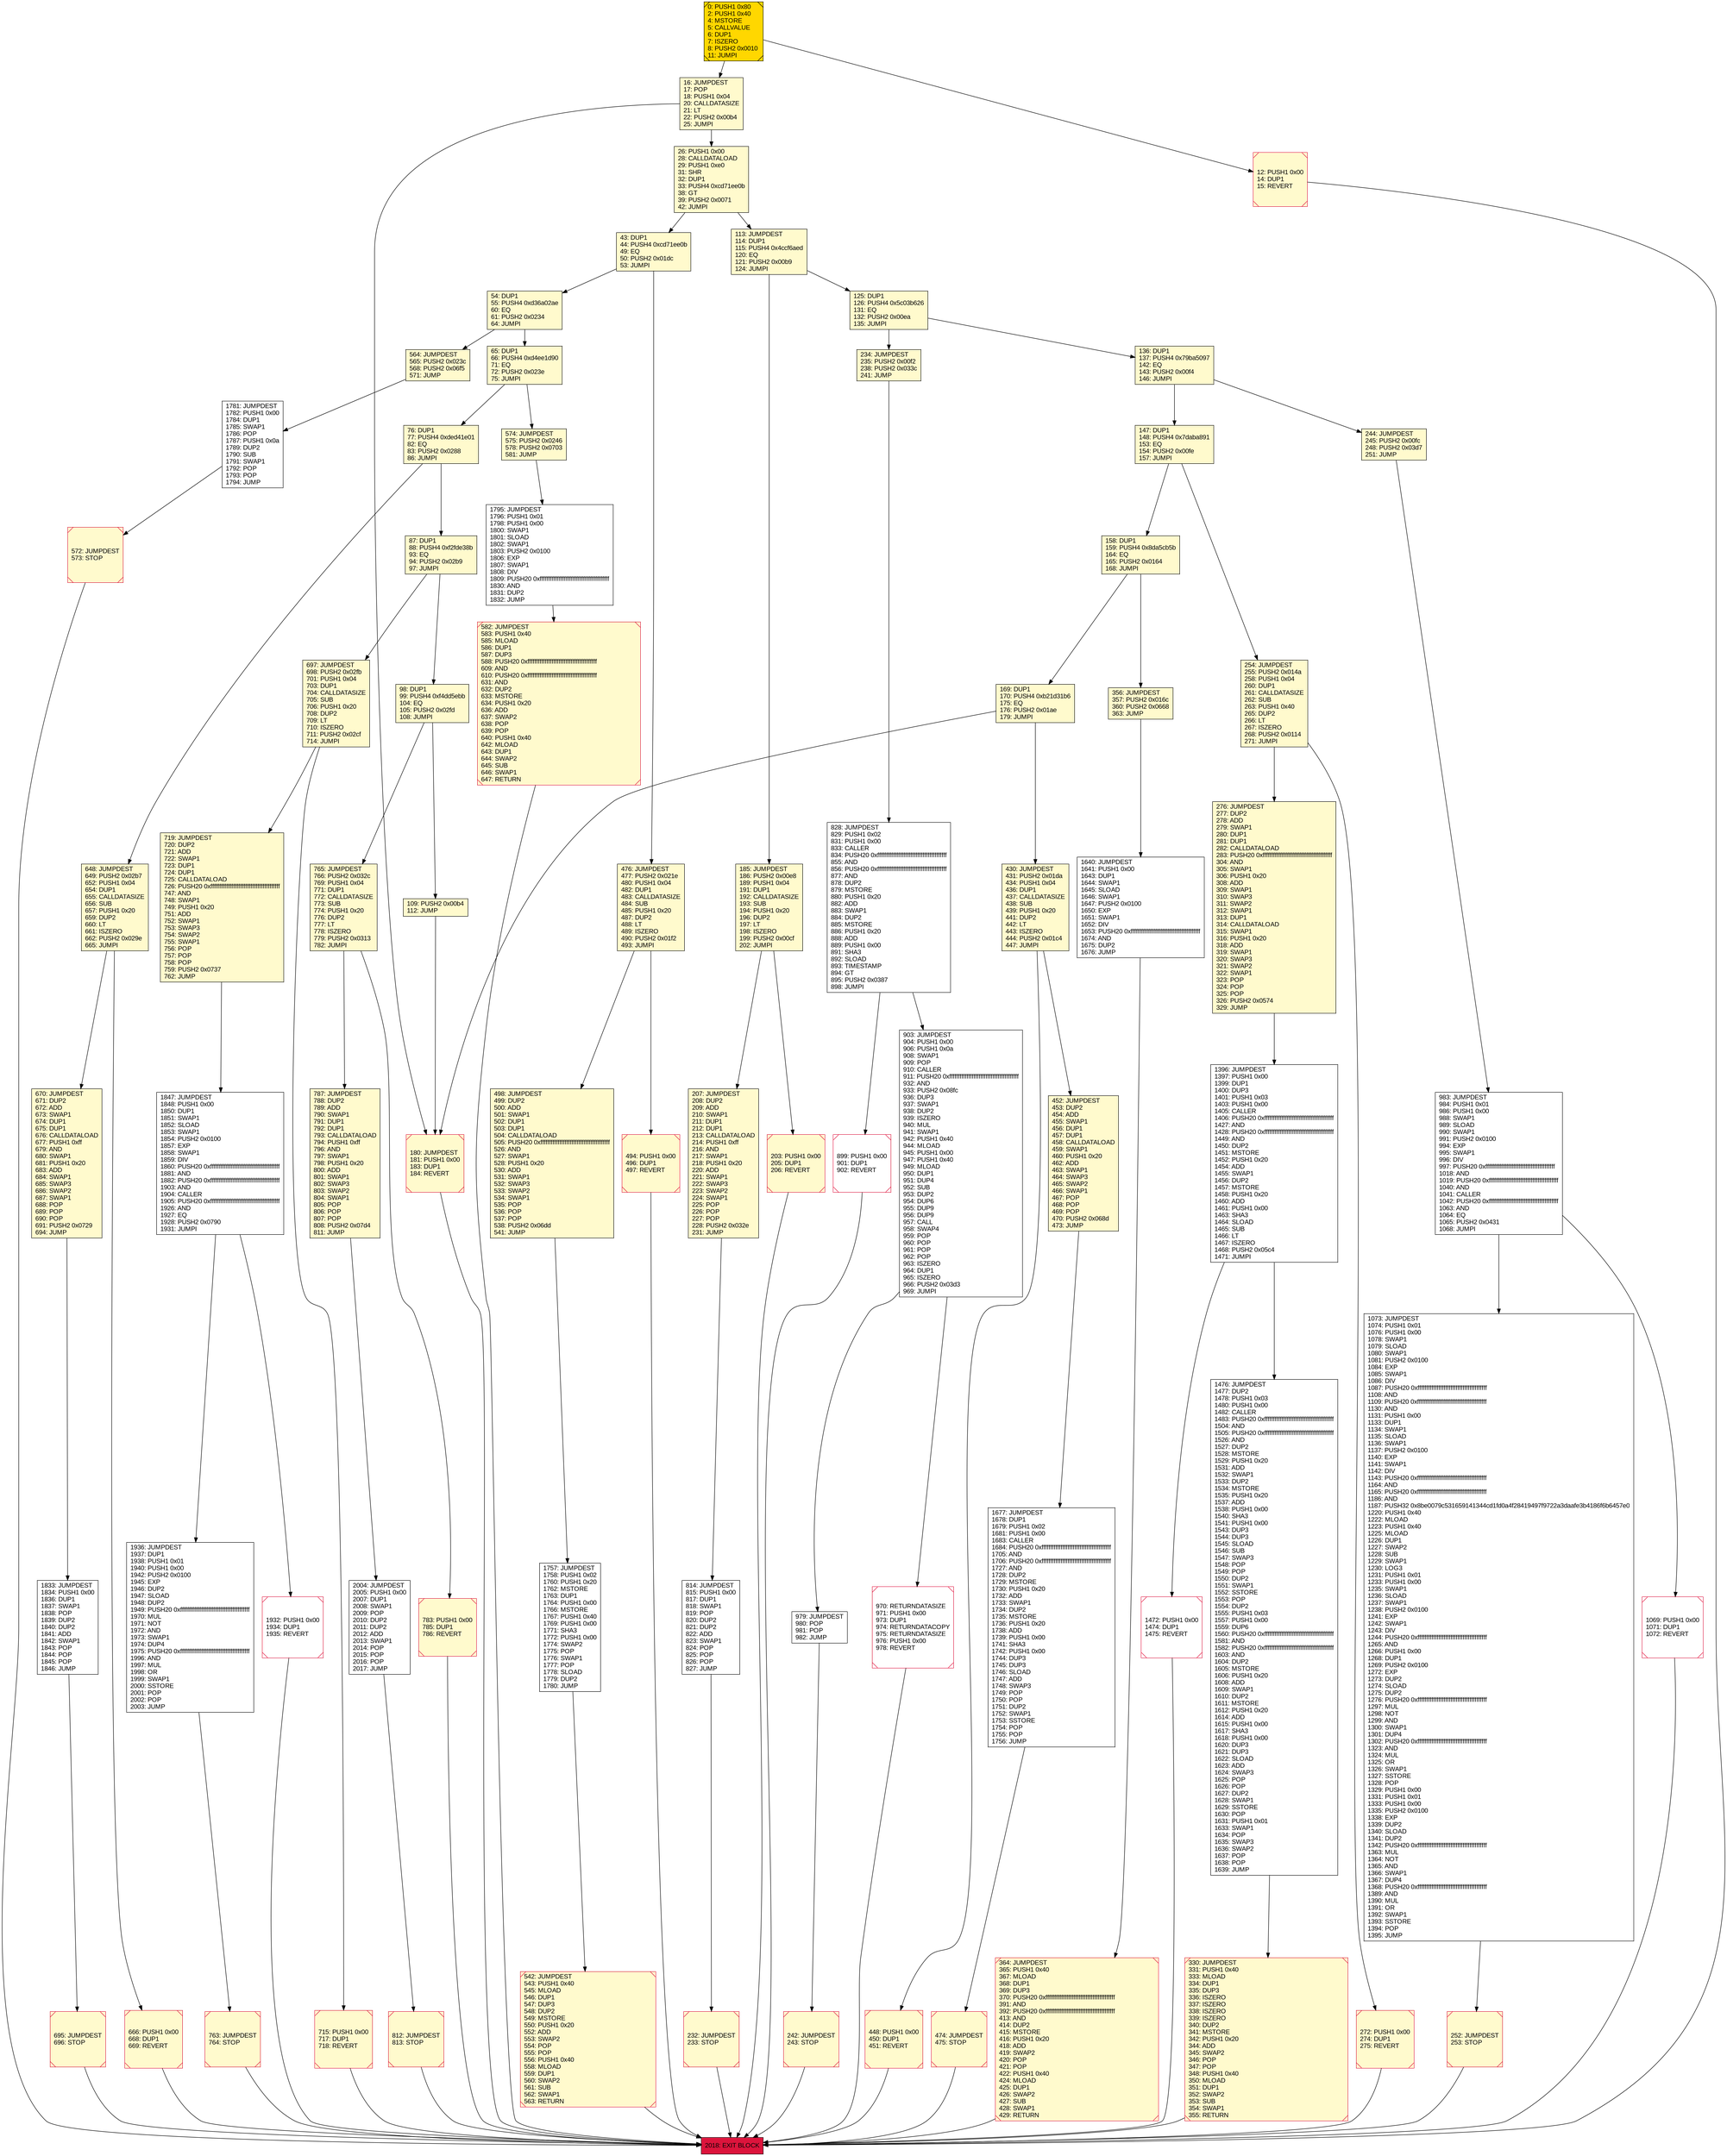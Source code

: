 digraph G {
bgcolor=transparent rankdir=UD;
node [shape=box style=filled color=black fillcolor=white fontname=arial fontcolor=black];
1757 [label="1757: JUMPDEST\l1758: PUSH1 0x02\l1760: PUSH1 0x20\l1762: MSTORE\l1763: DUP1\l1764: PUSH1 0x00\l1766: MSTORE\l1767: PUSH1 0x40\l1769: PUSH1 0x00\l1771: SHA3\l1772: PUSH1 0x00\l1774: SWAP2\l1775: POP\l1776: SWAP1\l1777: POP\l1778: SLOAD\l1779: DUP2\l1780: JUMP\l" ];
276 [label="276: JUMPDEST\l277: DUP2\l278: ADD\l279: SWAP1\l280: DUP1\l281: DUP1\l282: CALLDATALOAD\l283: PUSH20 0xffffffffffffffffffffffffffffffffffffffff\l304: AND\l305: SWAP1\l306: PUSH1 0x20\l308: ADD\l309: SWAP1\l310: SWAP3\l311: SWAP2\l312: SWAP1\l313: DUP1\l314: CALLDATALOAD\l315: SWAP1\l316: PUSH1 0x20\l318: ADD\l319: SWAP1\l320: SWAP3\l321: SWAP2\l322: SWAP1\l323: POP\l324: POP\l325: POP\l326: PUSH2 0x0574\l329: JUMP\l" fillcolor=lemonchiffon ];
1396 [label="1396: JUMPDEST\l1397: PUSH1 0x00\l1399: DUP1\l1400: DUP3\l1401: PUSH1 0x03\l1403: PUSH1 0x00\l1405: CALLER\l1406: PUSH20 0xffffffffffffffffffffffffffffffffffffffff\l1427: AND\l1428: PUSH20 0xffffffffffffffffffffffffffffffffffffffff\l1449: AND\l1450: DUP2\l1451: MSTORE\l1452: PUSH1 0x20\l1454: ADD\l1455: SWAP1\l1456: DUP2\l1457: MSTORE\l1458: PUSH1 0x20\l1460: ADD\l1461: PUSH1 0x00\l1463: SHA3\l1464: SLOAD\l1465: SUB\l1466: LT\l1467: ISZERO\l1468: PUSH2 0x05c4\l1471: JUMPI\l" ];
2004 [label="2004: JUMPDEST\l2005: PUSH1 0x00\l2007: DUP1\l2008: SWAP1\l2009: POP\l2010: DUP2\l2011: DUP2\l2012: ADD\l2013: SWAP1\l2014: POP\l2015: POP\l2016: POP\l2017: JUMP\l" ];
109 [label="109: PUSH2 0x00b4\l112: JUMP\l" fillcolor=lemonchiffon ];
1069 [label="1069: PUSH1 0x00\l1071: DUP1\l1072: REVERT\l" shape=Msquare color=crimson ];
430 [label="430: JUMPDEST\l431: PUSH2 0x01da\l434: PUSH1 0x04\l436: DUP1\l437: CALLDATASIZE\l438: SUB\l439: PUSH1 0x20\l441: DUP2\l442: LT\l443: ISZERO\l444: PUSH2 0x01c4\l447: JUMPI\l" fillcolor=lemonchiffon ];
582 [label="582: JUMPDEST\l583: PUSH1 0x40\l585: MLOAD\l586: DUP1\l587: DUP3\l588: PUSH20 0xffffffffffffffffffffffffffffffffffffffff\l609: AND\l610: PUSH20 0xffffffffffffffffffffffffffffffffffffffff\l631: AND\l632: DUP2\l633: MSTORE\l634: PUSH1 0x20\l636: ADD\l637: SWAP2\l638: POP\l639: POP\l640: PUSH1 0x40\l642: MLOAD\l643: DUP1\l644: SWAP2\l645: SUB\l646: SWAP1\l647: RETURN\l" fillcolor=lemonchiffon shape=Msquare color=crimson ];
1936 [label="1936: JUMPDEST\l1937: DUP1\l1938: PUSH1 0x01\l1940: PUSH1 0x00\l1942: PUSH2 0x0100\l1945: EXP\l1946: DUP2\l1947: SLOAD\l1948: DUP2\l1949: PUSH20 0xffffffffffffffffffffffffffffffffffffffff\l1970: MUL\l1971: NOT\l1972: AND\l1973: SWAP1\l1974: DUP4\l1975: PUSH20 0xffffffffffffffffffffffffffffffffffffffff\l1996: AND\l1997: MUL\l1998: OR\l1999: SWAP1\l2000: SSTORE\l2001: POP\l2002: POP\l2003: JUMP\l" ];
979 [label="979: JUMPDEST\l980: POP\l981: POP\l982: JUMP\l" ];
0 [label="0: PUSH1 0x80\l2: PUSH1 0x40\l4: MSTORE\l5: CALLVALUE\l6: DUP1\l7: ISZERO\l8: PUSH2 0x0010\l11: JUMPI\l" fillcolor=lemonchiffon shape=Msquare fillcolor=gold ];
356 [label="356: JUMPDEST\l357: PUSH2 0x016c\l360: PUSH2 0x0668\l363: JUMP\l" fillcolor=lemonchiffon ];
1795 [label="1795: JUMPDEST\l1796: PUSH1 0x01\l1798: PUSH1 0x00\l1800: SWAP1\l1801: SLOAD\l1802: SWAP1\l1803: PUSH2 0x0100\l1806: EXP\l1807: SWAP1\l1808: DIV\l1809: PUSH20 0xffffffffffffffffffffffffffffffffffffffff\l1830: AND\l1831: DUP2\l1832: JUMP\l" ];
697 [label="697: JUMPDEST\l698: PUSH2 0x02fb\l701: PUSH1 0x04\l703: DUP1\l704: CALLDATASIZE\l705: SUB\l706: PUSH1 0x20\l708: DUP2\l709: LT\l710: ISZERO\l711: PUSH2 0x02cf\l714: JUMPI\l" fillcolor=lemonchiffon ];
899 [label="899: PUSH1 0x00\l901: DUP1\l902: REVERT\l" shape=Msquare color=crimson ];
87 [label="87: DUP1\l88: PUSH4 0xf2fde38b\l93: EQ\l94: PUSH2 0x02b9\l97: JUMPI\l" fillcolor=lemonchiffon ];
695 [label="695: JUMPDEST\l696: STOP\l" fillcolor=lemonchiffon shape=Msquare color=crimson ];
828 [label="828: JUMPDEST\l829: PUSH1 0x02\l831: PUSH1 0x00\l833: CALLER\l834: PUSH20 0xffffffffffffffffffffffffffffffffffffffff\l855: AND\l856: PUSH20 0xffffffffffffffffffffffffffffffffffffffff\l877: AND\l878: DUP2\l879: MSTORE\l880: PUSH1 0x20\l882: ADD\l883: SWAP1\l884: DUP2\l885: MSTORE\l886: PUSH1 0x20\l888: ADD\l889: PUSH1 0x00\l891: SHA3\l892: SLOAD\l893: TIMESTAMP\l894: GT\l895: PUSH2 0x0387\l898: JUMPI\l" ];
572 [label="572: JUMPDEST\l573: STOP\l" fillcolor=lemonchiffon shape=Msquare color=crimson ];
234 [label="234: JUMPDEST\l235: PUSH2 0x00f2\l238: PUSH2 0x033c\l241: JUMP\l" fillcolor=lemonchiffon ];
719 [label="719: JUMPDEST\l720: DUP2\l721: ADD\l722: SWAP1\l723: DUP1\l724: DUP1\l725: CALLDATALOAD\l726: PUSH20 0xffffffffffffffffffffffffffffffffffffffff\l747: AND\l748: SWAP1\l749: PUSH1 0x20\l751: ADD\l752: SWAP1\l753: SWAP3\l754: SWAP2\l755: SWAP1\l756: POP\l757: POP\l758: POP\l759: PUSH2 0x0737\l762: JUMP\l" fillcolor=lemonchiffon ];
244 [label="244: JUMPDEST\l245: PUSH2 0x00fc\l248: PUSH2 0x03d7\l251: JUMP\l" fillcolor=lemonchiffon ];
983 [label="983: JUMPDEST\l984: PUSH1 0x01\l986: PUSH1 0x00\l988: SWAP1\l989: SLOAD\l990: SWAP1\l991: PUSH2 0x0100\l994: EXP\l995: SWAP1\l996: DIV\l997: PUSH20 0xffffffffffffffffffffffffffffffffffffffff\l1018: AND\l1019: PUSH20 0xffffffffffffffffffffffffffffffffffffffff\l1040: AND\l1041: CALLER\l1042: PUSH20 0xffffffffffffffffffffffffffffffffffffffff\l1063: AND\l1064: EQ\l1065: PUSH2 0x0431\l1068: JUMPI\l" ];
12 [label="12: PUSH1 0x00\l14: DUP1\l15: REVERT\l" fillcolor=lemonchiffon shape=Msquare color=crimson ];
542 [label="542: JUMPDEST\l543: PUSH1 0x40\l545: MLOAD\l546: DUP1\l547: DUP3\l548: DUP2\l549: MSTORE\l550: PUSH1 0x20\l552: ADD\l553: SWAP2\l554: POP\l555: POP\l556: PUSH1 0x40\l558: MLOAD\l559: DUP1\l560: SWAP2\l561: SUB\l562: SWAP1\l563: RETURN\l" fillcolor=lemonchiffon shape=Msquare color=crimson ];
670 [label="670: JUMPDEST\l671: DUP2\l672: ADD\l673: SWAP1\l674: DUP1\l675: DUP1\l676: CALLDATALOAD\l677: PUSH1 0xff\l679: AND\l680: SWAP1\l681: PUSH1 0x20\l683: ADD\l684: SWAP1\l685: SWAP3\l686: SWAP2\l687: SWAP1\l688: POP\l689: POP\l690: POP\l691: PUSH2 0x0729\l694: JUMP\l" fillcolor=lemonchiffon ];
1932 [label="1932: PUSH1 0x00\l1934: DUP1\l1935: REVERT\l" shape=Msquare color=crimson ];
783 [label="783: PUSH1 0x00\l785: DUP1\l786: REVERT\l" fillcolor=lemonchiffon shape=Msquare color=crimson ];
98 [label="98: DUP1\l99: PUSH4 0xf4dd5ebb\l104: EQ\l105: PUSH2 0x02fd\l108: JUMPI\l" fillcolor=lemonchiffon ];
180 [label="180: JUMPDEST\l181: PUSH1 0x00\l183: DUP1\l184: REVERT\l" fillcolor=lemonchiffon shape=Msquare color=crimson ];
272 [label="272: PUSH1 0x00\l274: DUP1\l275: REVERT\l" fillcolor=lemonchiffon shape=Msquare color=crimson ];
787 [label="787: JUMPDEST\l788: DUP2\l789: ADD\l790: SWAP1\l791: DUP1\l792: DUP1\l793: CALLDATALOAD\l794: PUSH1 0xff\l796: AND\l797: SWAP1\l798: PUSH1 0x20\l800: ADD\l801: SWAP1\l802: SWAP3\l803: SWAP2\l804: SWAP1\l805: POP\l806: POP\l807: POP\l808: PUSH2 0x07d4\l811: JUMP\l" fillcolor=lemonchiffon ];
1073 [label="1073: JUMPDEST\l1074: PUSH1 0x01\l1076: PUSH1 0x00\l1078: SWAP1\l1079: SLOAD\l1080: SWAP1\l1081: PUSH2 0x0100\l1084: EXP\l1085: SWAP1\l1086: DIV\l1087: PUSH20 0xffffffffffffffffffffffffffffffffffffffff\l1108: AND\l1109: PUSH20 0xffffffffffffffffffffffffffffffffffffffff\l1130: AND\l1131: PUSH1 0x00\l1133: DUP1\l1134: SWAP1\l1135: SLOAD\l1136: SWAP1\l1137: PUSH2 0x0100\l1140: EXP\l1141: SWAP1\l1142: DIV\l1143: PUSH20 0xffffffffffffffffffffffffffffffffffffffff\l1164: AND\l1165: PUSH20 0xffffffffffffffffffffffffffffffffffffffff\l1186: AND\l1187: PUSH32 0x8be0079c531659141344cd1fd0a4f28419497f9722a3daafe3b4186f6b6457e0\l1220: PUSH1 0x40\l1222: MLOAD\l1223: PUSH1 0x40\l1225: MLOAD\l1226: DUP1\l1227: SWAP2\l1228: SUB\l1229: SWAP1\l1230: LOG3\l1231: PUSH1 0x01\l1233: PUSH1 0x00\l1235: SWAP1\l1236: SLOAD\l1237: SWAP1\l1238: PUSH2 0x0100\l1241: EXP\l1242: SWAP1\l1243: DIV\l1244: PUSH20 0xffffffffffffffffffffffffffffffffffffffff\l1265: AND\l1266: PUSH1 0x00\l1268: DUP1\l1269: PUSH2 0x0100\l1272: EXP\l1273: DUP2\l1274: SLOAD\l1275: DUP2\l1276: PUSH20 0xffffffffffffffffffffffffffffffffffffffff\l1297: MUL\l1298: NOT\l1299: AND\l1300: SWAP1\l1301: DUP4\l1302: PUSH20 0xffffffffffffffffffffffffffffffffffffffff\l1323: AND\l1324: MUL\l1325: OR\l1326: SWAP1\l1327: SSTORE\l1328: POP\l1329: PUSH1 0x00\l1331: PUSH1 0x01\l1333: PUSH1 0x00\l1335: PUSH2 0x0100\l1338: EXP\l1339: DUP2\l1340: SLOAD\l1341: DUP2\l1342: PUSH20 0xffffffffffffffffffffffffffffffffffffffff\l1363: MUL\l1364: NOT\l1365: AND\l1366: SWAP1\l1367: DUP4\l1368: PUSH20 0xffffffffffffffffffffffffffffffffffffffff\l1389: AND\l1390: MUL\l1391: OR\l1392: SWAP1\l1393: SSTORE\l1394: POP\l1395: JUMP\l" ];
254 [label="254: JUMPDEST\l255: PUSH2 0x014a\l258: PUSH1 0x04\l260: DUP1\l261: CALLDATASIZE\l262: SUB\l263: PUSH1 0x40\l265: DUP2\l266: LT\l267: ISZERO\l268: PUSH2 0x0114\l271: JUMPI\l" fillcolor=lemonchiffon ];
185 [label="185: JUMPDEST\l186: PUSH2 0x00e8\l189: PUSH1 0x04\l191: DUP1\l192: CALLDATASIZE\l193: SUB\l194: PUSH1 0x20\l196: DUP2\l197: LT\l198: ISZERO\l199: PUSH2 0x00cf\l202: JUMPI\l" fillcolor=lemonchiffon ];
812 [label="812: JUMPDEST\l813: STOP\l" fillcolor=lemonchiffon shape=Msquare color=crimson ];
666 [label="666: PUSH1 0x00\l668: DUP1\l669: REVERT\l" fillcolor=lemonchiffon shape=Msquare color=crimson ];
564 [label="564: JUMPDEST\l565: PUSH2 0x023c\l568: PUSH2 0x06f5\l571: JUMP\l" fillcolor=lemonchiffon ];
169 [label="169: DUP1\l170: PUSH4 0xb21d31b6\l175: EQ\l176: PUSH2 0x01ae\l179: JUMPI\l" fillcolor=lemonchiffon ];
364 [label="364: JUMPDEST\l365: PUSH1 0x40\l367: MLOAD\l368: DUP1\l369: DUP3\l370: PUSH20 0xffffffffffffffffffffffffffffffffffffffff\l391: AND\l392: PUSH20 0xffffffffffffffffffffffffffffffffffffffff\l413: AND\l414: DUP2\l415: MSTORE\l416: PUSH1 0x20\l418: ADD\l419: SWAP2\l420: POP\l421: POP\l422: PUSH1 0x40\l424: MLOAD\l425: DUP1\l426: SWAP2\l427: SUB\l428: SWAP1\l429: RETURN\l" fillcolor=lemonchiffon shape=Msquare color=crimson ];
136 [label="136: DUP1\l137: PUSH4 0x79ba5097\l142: EQ\l143: PUSH2 0x00f4\l146: JUMPI\l" fillcolor=lemonchiffon ];
452 [label="452: JUMPDEST\l453: DUP2\l454: ADD\l455: SWAP1\l456: DUP1\l457: DUP1\l458: CALLDATALOAD\l459: SWAP1\l460: PUSH1 0x20\l462: ADD\l463: SWAP1\l464: SWAP3\l465: SWAP2\l466: SWAP1\l467: POP\l468: POP\l469: POP\l470: PUSH2 0x068d\l473: JUMP\l" fillcolor=lemonchiffon ];
76 [label="76: DUP1\l77: PUSH4 0xded41e01\l82: EQ\l83: PUSH2 0x0288\l86: JUMPI\l" fillcolor=lemonchiffon ];
498 [label="498: JUMPDEST\l499: DUP2\l500: ADD\l501: SWAP1\l502: DUP1\l503: DUP1\l504: CALLDATALOAD\l505: PUSH20 0xffffffffffffffffffffffffffffffffffffffff\l526: AND\l527: SWAP1\l528: PUSH1 0x20\l530: ADD\l531: SWAP1\l532: SWAP3\l533: SWAP2\l534: SWAP1\l535: POP\l536: POP\l537: POP\l538: PUSH2 0x06dd\l541: JUMP\l" fillcolor=lemonchiffon ];
474 [label="474: JUMPDEST\l475: STOP\l" fillcolor=lemonchiffon shape=Msquare color=crimson ];
494 [label="494: PUSH1 0x00\l496: DUP1\l497: REVERT\l" fillcolor=lemonchiffon shape=Msquare color=crimson ];
113 [label="113: JUMPDEST\l114: DUP1\l115: PUSH4 0x4ccf6aed\l120: EQ\l121: PUSH2 0x00b9\l124: JUMPI\l" fillcolor=lemonchiffon ];
970 [label="970: RETURNDATASIZE\l971: PUSH1 0x00\l973: DUP1\l974: RETURNDATACOPY\l975: RETURNDATASIZE\l976: PUSH1 0x00\l978: REVERT\l" shape=Msquare color=crimson ];
26 [label="26: PUSH1 0x00\l28: CALLDATALOAD\l29: PUSH1 0xe0\l31: SHR\l32: DUP1\l33: PUSH4 0xcd71ee0b\l38: GT\l39: PUSH2 0x0071\l42: JUMPI\l" fillcolor=lemonchiffon ];
43 [label="43: DUP1\l44: PUSH4 0xcd71ee0b\l49: EQ\l50: PUSH2 0x01dc\l53: JUMPI\l" fillcolor=lemonchiffon ];
65 [label="65: DUP1\l66: PUSH4 0xd4ee1d90\l71: EQ\l72: PUSH2 0x023e\l75: JUMPI\l" fillcolor=lemonchiffon ];
1476 [label="1476: JUMPDEST\l1477: DUP2\l1478: PUSH1 0x03\l1480: PUSH1 0x00\l1482: CALLER\l1483: PUSH20 0xffffffffffffffffffffffffffffffffffffffff\l1504: AND\l1505: PUSH20 0xffffffffffffffffffffffffffffffffffffffff\l1526: AND\l1527: DUP2\l1528: MSTORE\l1529: PUSH1 0x20\l1531: ADD\l1532: SWAP1\l1533: DUP2\l1534: MSTORE\l1535: PUSH1 0x20\l1537: ADD\l1538: PUSH1 0x00\l1540: SHA3\l1541: PUSH1 0x00\l1543: DUP3\l1544: DUP3\l1545: SLOAD\l1546: SUB\l1547: SWAP3\l1548: POP\l1549: POP\l1550: DUP2\l1551: SWAP1\l1552: SSTORE\l1553: POP\l1554: DUP2\l1555: PUSH1 0x03\l1557: PUSH1 0x00\l1559: DUP6\l1560: PUSH20 0xffffffffffffffffffffffffffffffffffffffff\l1581: AND\l1582: PUSH20 0xffffffffffffffffffffffffffffffffffffffff\l1603: AND\l1604: DUP2\l1605: MSTORE\l1606: PUSH1 0x20\l1608: ADD\l1609: SWAP1\l1610: DUP2\l1611: MSTORE\l1612: PUSH1 0x20\l1614: ADD\l1615: PUSH1 0x00\l1617: SHA3\l1618: PUSH1 0x00\l1620: DUP3\l1621: DUP3\l1622: SLOAD\l1623: ADD\l1624: SWAP3\l1625: POP\l1626: POP\l1627: DUP2\l1628: SWAP1\l1629: SSTORE\l1630: POP\l1631: PUSH1 0x01\l1633: SWAP1\l1634: POP\l1635: SWAP3\l1636: SWAP2\l1637: POP\l1638: POP\l1639: JUMP\l" ];
648 [label="648: JUMPDEST\l649: PUSH2 0x02b7\l652: PUSH1 0x04\l654: DUP1\l655: CALLDATASIZE\l656: SUB\l657: PUSH1 0x20\l659: DUP2\l660: LT\l661: ISZERO\l662: PUSH2 0x029e\l665: JUMPI\l" fillcolor=lemonchiffon ];
1640 [label="1640: JUMPDEST\l1641: PUSH1 0x00\l1643: DUP1\l1644: SWAP1\l1645: SLOAD\l1646: SWAP1\l1647: PUSH2 0x0100\l1650: EXP\l1651: SWAP1\l1652: DIV\l1653: PUSH20 0xffffffffffffffffffffffffffffffffffffffff\l1674: AND\l1675: DUP2\l1676: JUMP\l" ];
1781 [label="1781: JUMPDEST\l1782: PUSH1 0x00\l1784: DUP1\l1785: SWAP1\l1786: POP\l1787: PUSH1 0x0a\l1789: DUP2\l1790: SUB\l1791: SWAP1\l1792: POP\l1793: POP\l1794: JUMP\l" ];
1847 [label="1847: JUMPDEST\l1848: PUSH1 0x00\l1850: DUP1\l1851: SWAP1\l1852: SLOAD\l1853: SWAP1\l1854: PUSH2 0x0100\l1857: EXP\l1858: SWAP1\l1859: DIV\l1860: PUSH20 0xffffffffffffffffffffffffffffffffffffffff\l1881: AND\l1882: PUSH20 0xffffffffffffffffffffffffffffffffffffffff\l1903: AND\l1904: CALLER\l1905: PUSH20 0xffffffffffffffffffffffffffffffffffffffff\l1926: AND\l1927: EQ\l1928: PUSH2 0x0790\l1931: JUMPI\l" ];
147 [label="147: DUP1\l148: PUSH4 0x7daba891\l153: EQ\l154: PUSH2 0x00fe\l157: JUMPI\l" fillcolor=lemonchiffon ];
448 [label="448: PUSH1 0x00\l450: DUP1\l451: REVERT\l" fillcolor=lemonchiffon shape=Msquare color=crimson ];
1472 [label="1472: PUSH1 0x00\l1474: DUP1\l1475: REVERT\l" shape=Msquare color=crimson ];
2018 [label="2018: EXIT BLOCK\l" fillcolor=crimson ];
476 [label="476: JUMPDEST\l477: PUSH2 0x021e\l480: PUSH1 0x04\l482: DUP1\l483: CALLDATASIZE\l484: SUB\l485: PUSH1 0x20\l487: DUP2\l488: LT\l489: ISZERO\l490: PUSH2 0x01f2\l493: JUMPI\l" fillcolor=lemonchiffon ];
242 [label="242: JUMPDEST\l243: STOP\l" fillcolor=lemonchiffon shape=Msquare color=crimson ];
252 [label="252: JUMPDEST\l253: STOP\l" fillcolor=lemonchiffon shape=Msquare color=crimson ];
1677 [label="1677: JUMPDEST\l1678: DUP1\l1679: PUSH1 0x02\l1681: PUSH1 0x00\l1683: CALLER\l1684: PUSH20 0xffffffffffffffffffffffffffffffffffffffff\l1705: AND\l1706: PUSH20 0xffffffffffffffffffffffffffffffffffffffff\l1727: AND\l1728: DUP2\l1729: MSTORE\l1730: PUSH1 0x20\l1732: ADD\l1733: SWAP1\l1734: DUP2\l1735: MSTORE\l1736: PUSH1 0x20\l1738: ADD\l1739: PUSH1 0x00\l1741: SHA3\l1742: PUSH1 0x00\l1744: DUP3\l1745: DUP3\l1746: SLOAD\l1747: ADD\l1748: SWAP3\l1749: POP\l1750: POP\l1751: DUP2\l1752: SWAP1\l1753: SSTORE\l1754: POP\l1755: POP\l1756: JUMP\l" ];
203 [label="203: PUSH1 0x00\l205: DUP1\l206: REVERT\l" fillcolor=lemonchiffon shape=Msquare color=crimson ];
715 [label="715: PUSH1 0x00\l717: DUP1\l718: REVERT\l" fillcolor=lemonchiffon shape=Msquare color=crimson ];
158 [label="158: DUP1\l159: PUSH4 0x8da5cb5b\l164: EQ\l165: PUSH2 0x0164\l168: JUMPI\l" fillcolor=lemonchiffon ];
765 [label="765: JUMPDEST\l766: PUSH2 0x032c\l769: PUSH1 0x04\l771: DUP1\l772: CALLDATASIZE\l773: SUB\l774: PUSH1 0x20\l776: DUP2\l777: LT\l778: ISZERO\l779: PUSH2 0x0313\l782: JUMPI\l" fillcolor=lemonchiffon ];
763 [label="763: JUMPDEST\l764: STOP\l" fillcolor=lemonchiffon shape=Msquare color=crimson ];
903 [label="903: JUMPDEST\l904: PUSH1 0x00\l906: PUSH1 0x0a\l908: SWAP1\l909: POP\l910: CALLER\l911: PUSH20 0xffffffffffffffffffffffffffffffffffffffff\l932: AND\l933: PUSH2 0x08fc\l936: DUP3\l937: SWAP1\l938: DUP2\l939: ISZERO\l940: MUL\l941: SWAP1\l942: PUSH1 0x40\l944: MLOAD\l945: PUSH1 0x00\l947: PUSH1 0x40\l949: MLOAD\l950: DUP1\l951: DUP4\l952: SUB\l953: DUP2\l954: DUP6\l955: DUP9\l956: DUP9\l957: CALL\l958: SWAP4\l959: POP\l960: POP\l961: POP\l962: POP\l963: ISZERO\l964: DUP1\l965: ISZERO\l966: PUSH2 0x03d3\l969: JUMPI\l" ];
16 [label="16: JUMPDEST\l17: POP\l18: PUSH1 0x04\l20: CALLDATASIZE\l21: LT\l22: PUSH2 0x00b4\l25: JUMPI\l" fillcolor=lemonchiffon ];
54 [label="54: DUP1\l55: PUSH4 0xd36a02ae\l60: EQ\l61: PUSH2 0x0234\l64: JUMPI\l" fillcolor=lemonchiffon ];
125 [label="125: DUP1\l126: PUSH4 0x5c03b626\l131: EQ\l132: PUSH2 0x00ea\l135: JUMPI\l" fillcolor=lemonchiffon ];
574 [label="574: JUMPDEST\l575: PUSH2 0x0246\l578: PUSH2 0x0703\l581: JUMP\l" fillcolor=lemonchiffon ];
330 [label="330: JUMPDEST\l331: PUSH1 0x40\l333: MLOAD\l334: DUP1\l335: DUP3\l336: ISZERO\l337: ISZERO\l338: ISZERO\l339: ISZERO\l340: DUP2\l341: MSTORE\l342: PUSH1 0x20\l344: ADD\l345: SWAP2\l346: POP\l347: POP\l348: PUSH1 0x40\l350: MLOAD\l351: DUP1\l352: SWAP2\l353: SUB\l354: SWAP1\l355: RETURN\l" fillcolor=lemonchiffon shape=Msquare color=crimson ];
1833 [label="1833: JUMPDEST\l1834: PUSH1 0x00\l1836: DUP1\l1837: SWAP1\l1838: POP\l1839: DUP2\l1840: DUP2\l1841: ADD\l1842: SWAP1\l1843: POP\l1844: POP\l1845: POP\l1846: JUMP\l" ];
207 [label="207: JUMPDEST\l208: DUP2\l209: ADD\l210: SWAP1\l211: DUP1\l212: DUP1\l213: CALLDATALOAD\l214: PUSH1 0xff\l216: AND\l217: SWAP1\l218: PUSH1 0x20\l220: ADD\l221: SWAP1\l222: SWAP3\l223: SWAP2\l224: SWAP1\l225: POP\l226: POP\l227: POP\l228: PUSH2 0x032e\l231: JUMP\l" fillcolor=lemonchiffon ];
814 [label="814: JUMPDEST\l815: PUSH1 0x00\l817: DUP1\l818: SWAP1\l819: POP\l820: DUP2\l821: DUP2\l822: ADD\l823: SWAP1\l824: POP\l825: POP\l826: POP\l827: JUMP\l" ];
232 [label="232: JUMPDEST\l233: STOP\l" fillcolor=lemonchiffon shape=Msquare color=crimson ];
26 -> 43;
254 -> 272;
234 -> 828;
76 -> 648;
16 -> 26;
113 -> 125;
136 -> 147;
476 -> 498;
43 -> 54;
54 -> 65;
98 -> 109;
169 -> 430;
1476 -> 330;
970 -> 2018;
787 -> 2004;
109 -> 180;
98 -> 765;
765 -> 783;
185 -> 207;
572 -> 2018;
1847 -> 1936;
783 -> 2018;
12 -> 2018;
542 -> 2018;
430 -> 452;
185 -> 203;
180 -> 2018;
272 -> 2018;
670 -> 1833;
125 -> 234;
812 -> 2018;
1640 -> 364;
564 -> 1781;
0 -> 16;
574 -> 1795;
1069 -> 2018;
648 -> 670;
158 -> 356;
1847 -> 1932;
719 -> 1847;
430 -> 448;
1781 -> 572;
1936 -> 763;
207 -> 814;
244 -> 983;
814 -> 232;
26 -> 113;
87 -> 697;
276 -> 1396;
448 -> 2018;
1472 -> 2018;
242 -> 2018;
828 -> 899;
203 -> 2018;
715 -> 2018;
147 -> 158;
252 -> 2018;
697 -> 719;
1795 -> 582;
87 -> 98;
169 -> 180;
763 -> 2018;
65 -> 76;
330 -> 2018;
983 -> 1073;
232 -> 2018;
65 -> 574;
983 -> 1069;
903 -> 970;
1677 -> 474;
476 -> 494;
452 -> 1677;
474 -> 2018;
494 -> 2018;
1757 -> 542;
125 -> 136;
254 -> 276;
43 -> 476;
0 -> 12;
2004 -> 812;
899 -> 2018;
695 -> 2018;
16 -> 180;
356 -> 1640;
498 -> 1757;
697 -> 715;
54 -> 564;
1932 -> 2018;
147 -> 254;
158 -> 169;
828 -> 903;
1833 -> 695;
666 -> 2018;
1073 -> 252;
364 -> 2018;
765 -> 787;
1396 -> 1476;
76 -> 87;
648 -> 666;
1396 -> 1472;
113 -> 185;
903 -> 979;
136 -> 244;
582 -> 2018;
979 -> 242;
}